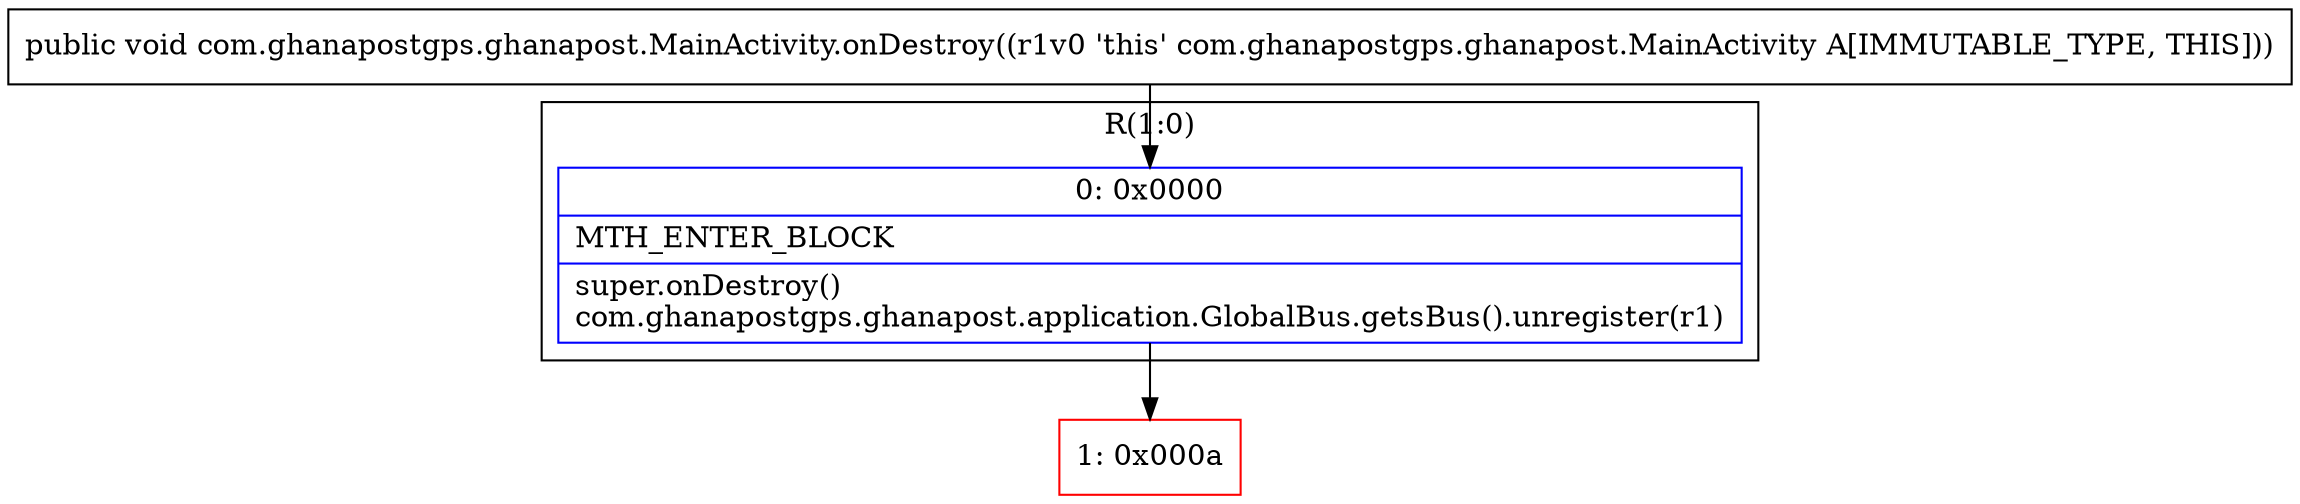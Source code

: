 digraph "CFG forcom.ghanapostgps.ghanapost.MainActivity.onDestroy()V" {
subgraph cluster_Region_283018421 {
label = "R(1:0)";
node [shape=record,color=blue];
Node_0 [shape=record,label="{0\:\ 0x0000|MTH_ENTER_BLOCK\l|super.onDestroy()\lcom.ghanapostgps.ghanapost.application.GlobalBus.getsBus().unregister(r1)\l}"];
}
Node_1 [shape=record,color=red,label="{1\:\ 0x000a}"];
MethodNode[shape=record,label="{public void com.ghanapostgps.ghanapost.MainActivity.onDestroy((r1v0 'this' com.ghanapostgps.ghanapost.MainActivity A[IMMUTABLE_TYPE, THIS])) }"];
MethodNode -> Node_0;
Node_0 -> Node_1;
}

